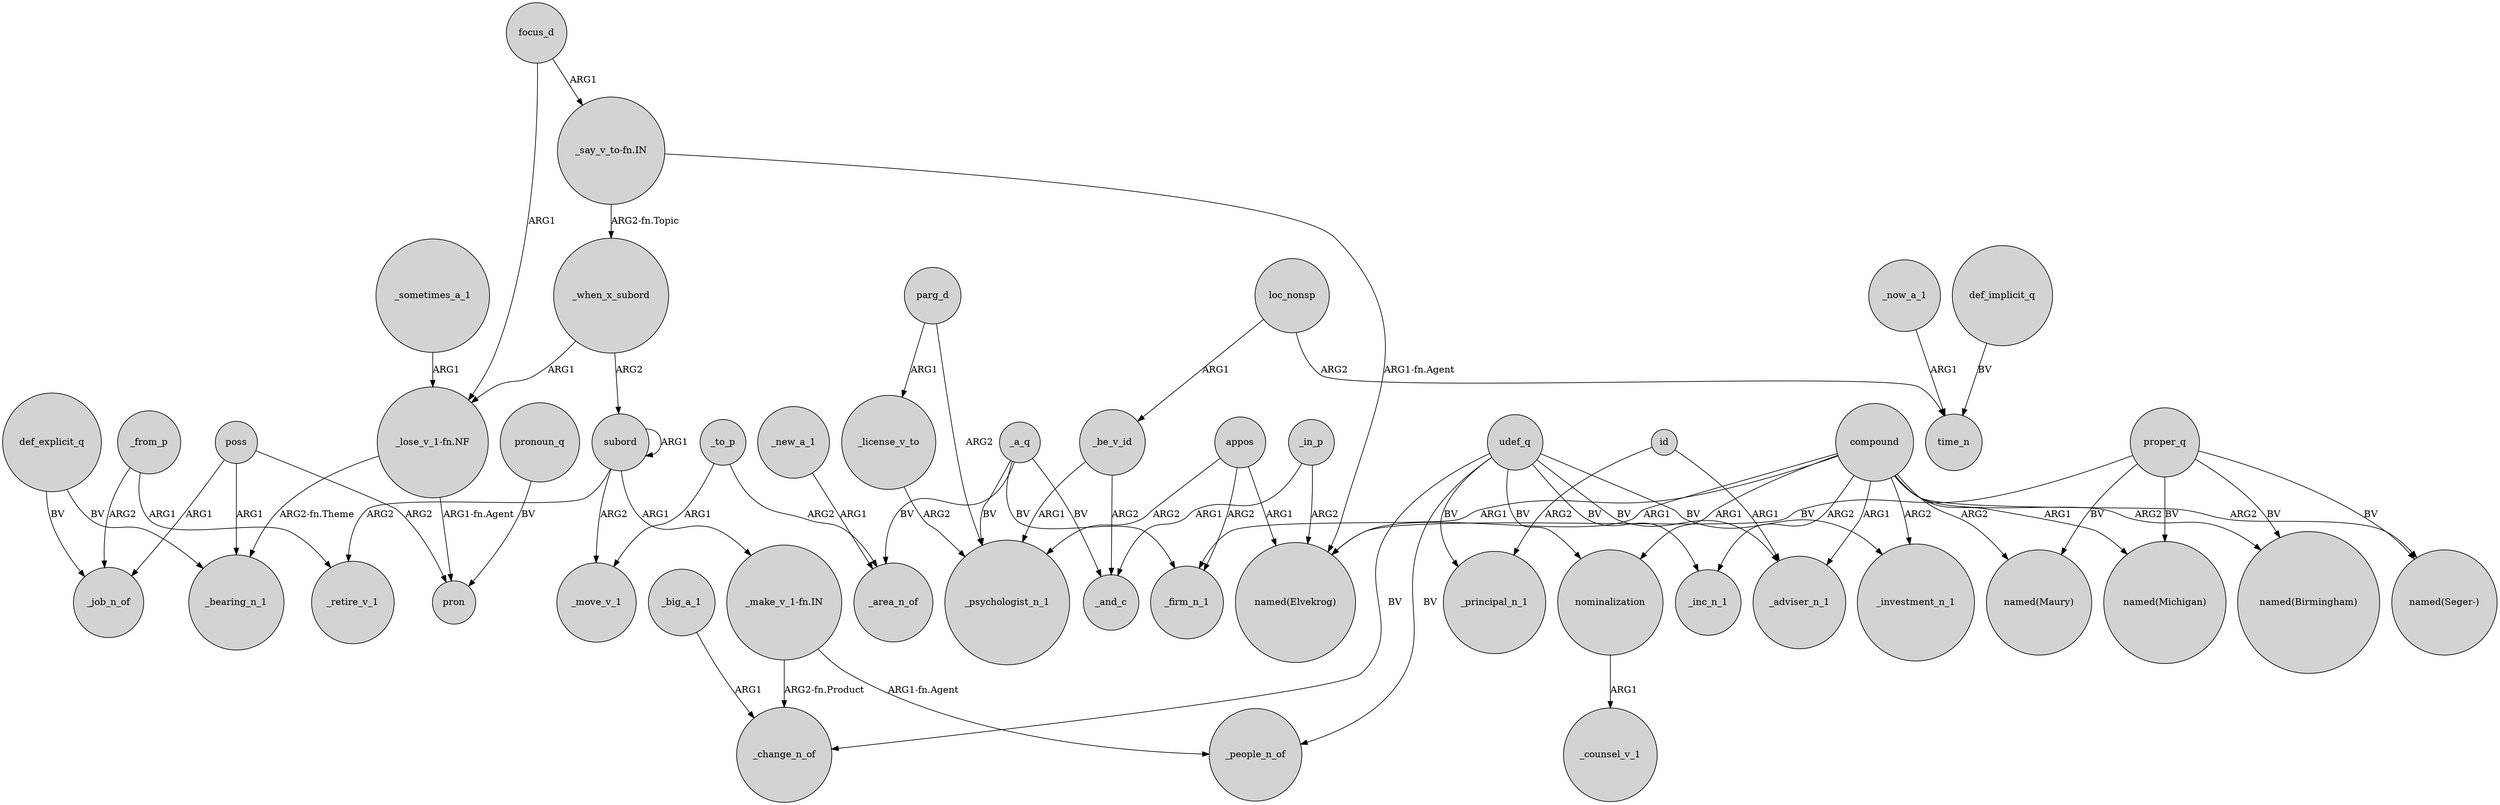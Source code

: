 digraph {
	node [shape=circle style=filled]
	_when_x_subord -> "_lose_v_1-fn.NF" [label=ARG1]
	_from_p -> _retire_v_1 [label=ARG1]
	_to_p -> _move_v_1 [label=ARG1]
	udef_q -> _inc_n_1 [label=BV]
	def_explicit_q -> _bearing_n_1 [label=BV]
	poss -> pron [label=ARG2]
	appos -> _firm_n_1 [label=ARG2]
	def_implicit_q -> time_n [label=BV]
	parg_d -> _psychologist_n_1 [label=ARG2]
	_when_x_subord -> subord [label=ARG2]
	_a_q -> _area_n_of [label=BV]
	focus_d -> "_lose_v_1-fn.NF" [label=ARG1]
	"_lose_v_1-fn.NF" -> pron [label="ARG1-fn.Agent"]
	compound -> "named(Seger-)" [label=ARG2]
	_a_q -> _firm_n_1 [label=BV]
	_big_a_1 -> _change_n_of [label=ARG1]
	appos -> "named(Elvekrog)" [label=ARG1]
	compound -> _investment_n_1 [label=ARG2]
	_from_p -> _job_n_of [label=ARG2]
	subord -> subord [label=ARG1]
	udef_q -> _adviser_n_1 [label=BV]
	udef_q -> _principal_n_1 [label=BV]
	loc_nonsp -> time_n [label=ARG2]
	_be_v_id -> _and_c [label=ARG2]
	compound -> "named(Elvekrog)" [label=ARG1]
	_sometimes_a_1 -> "_lose_v_1-fn.NF" [label=ARG1]
	parg_d -> _license_v_to [label=ARG1]
	pronoun_q -> pron [label=BV]
	udef_q -> _people_n_of [label=BV]
	udef_q -> _change_n_of [label=BV]
	"_make_v_1-fn.IN" -> _people_n_of [label="ARG1-fn.Agent"]
	"_say_v_to-fn.IN" -> _when_x_subord [label="ARG2-fn.Topic"]
	proper_q -> "named(Elvekrog)" [label=BV]
	compound -> _adviser_n_1 [label=ARG1]
	subord -> _move_v_1 [label=ARG2]
	id -> _principal_n_1 [label=ARG2]
	proper_q -> "named(Birmingham)" [label=BV]
	proper_q -> "named(Michigan)" [label=BV]
	poss -> _job_n_of [label=ARG1]
	_a_q -> _and_c [label=BV]
	_now_a_1 -> time_n [label=ARG1]
	def_explicit_q -> _job_n_of [label=BV]
	_in_p -> _and_c [label=ARG1]
	appos -> _psychologist_n_1 [label=ARG2]
	proper_q -> "named(Seger-)" [label=BV]
	id -> _adviser_n_1 [label=ARG1]
	poss -> _bearing_n_1 [label=ARG1]
	_license_v_to -> _psychologist_n_1 [label=ARG2]
	_to_p -> _area_n_of [label=ARG2]
	"_say_v_to-fn.IN" -> "named(Elvekrog)" [label="ARG1-fn.Agent"]
	compound -> _firm_n_1 [label=ARG1]
	compound -> "named(Michigan)" [label=ARG1]
	compound -> "named(Birmingham)" [label=ARG2]
	udef_q -> nominalization [label=BV]
	nominalization -> _counsel_v_1 [label=ARG1]
	proper_q -> "named(Maury)" [label=BV]
	_in_p -> "named(Elvekrog)" [label=ARG2]
	udef_q -> _investment_n_1 [label=BV]
	"_lose_v_1-fn.NF" -> _bearing_n_1 [label="ARG2-fn.Theme"]
	loc_nonsp -> _be_v_id [label=ARG1]
	_be_v_id -> _psychologist_n_1 [label=ARG1]
	_new_a_1 -> _area_n_of [label=ARG1]
	_a_q -> _psychologist_n_1 [label=BV]
	compound -> _inc_n_1 [label=ARG2]
	subord -> _retire_v_1 [label=ARG2]
	compound -> nominalization [label=ARG1]
	compound -> "named(Maury)" [label=ARG2]
	focus_d -> "_say_v_to-fn.IN" [label=ARG1]
	"_make_v_1-fn.IN" -> _change_n_of [label="ARG2-fn.Product"]
	subord -> "_make_v_1-fn.IN" [label=ARG1]
}
